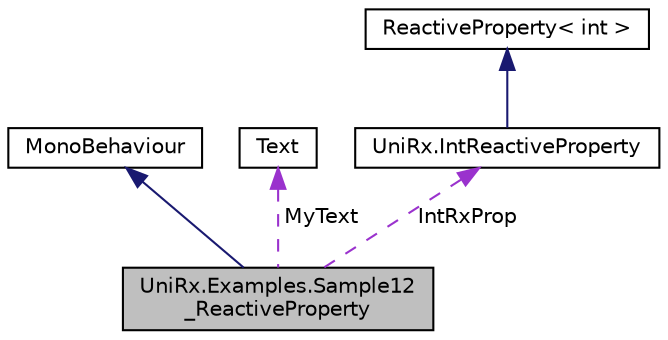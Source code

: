 digraph "UniRx.Examples.Sample12_ReactiveProperty"
{
 // LATEX_PDF_SIZE
  edge [fontname="Helvetica",fontsize="10",labelfontname="Helvetica",labelfontsize="10"];
  node [fontname="Helvetica",fontsize="10",shape=record];
  Node1 [label="UniRx.Examples.Sample12\l_ReactiveProperty",height=0.2,width=0.4,color="black", fillcolor="grey75", style="filled", fontcolor="black",tooltip=" "];
  Node2 -> Node1 [dir="back",color="midnightblue",fontsize="10",style="solid",fontname="Helvetica"];
  Node2 [label="MonoBehaviour",height=0.2,width=0.4,color="black", fillcolor="white", style="filled",tooltip=" "];
  Node3 -> Node1 [dir="back",color="darkorchid3",fontsize="10",style="dashed",label=" MyText" ,fontname="Helvetica"];
  Node3 [label="Text",height=0.2,width=0.4,color="black", fillcolor="white", style="filled",tooltip=" "];
  Node4 -> Node1 [dir="back",color="darkorchid3",fontsize="10",style="dashed",label=" IntRxProp" ,fontname="Helvetica"];
  Node4 [label="UniRx.IntReactiveProperty",height=0.2,width=0.4,color="black", fillcolor="white", style="filled",URL="$class_uni_rx_1_1_int_reactive_property.html",tooltip="Inspectable ReactiveProperty."];
  Node5 -> Node4 [dir="back",color="midnightblue",fontsize="10",style="solid",fontname="Helvetica"];
  Node5 [label="ReactiveProperty\< int \>",height=0.2,width=0.4,color="black", fillcolor="white", style="filled",URL="$class_uni_rx_1_1_reactive_property.html",tooltip=" "];
}
